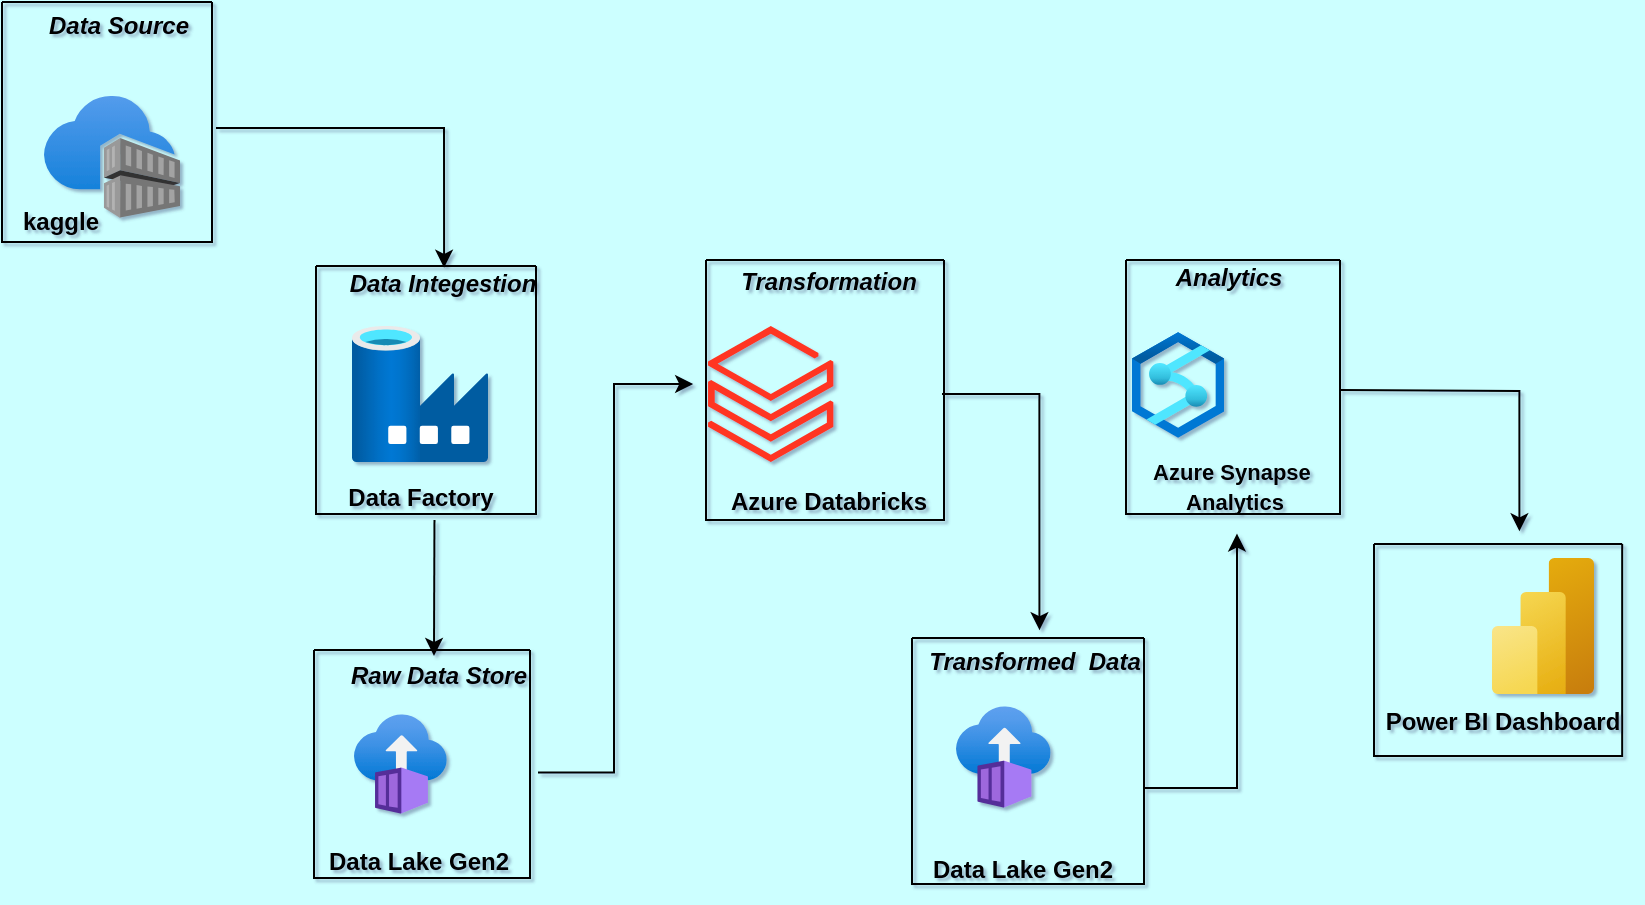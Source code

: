 <mxfile version="24.7.2" type="device">
  <diagram name="Page-1" id="LJZ-xy-sotNfpSejq-3D">
    <mxGraphModel dx="880" dy="426" grid="0" gridSize="10" guides="1" tooltips="1" connect="1" arrows="1" fold="1" page="1" pageScale="1" pageWidth="827" pageHeight="1169" background="#CCFFFF" math="0" shadow="1">
      <root>
        <mxCell id="0" />
        <mxCell id="1" parent="0" />
        <mxCell id="Ax6TJU-ZQ2saelicUnMa-1" value="" style="image;aspect=fixed;html=1;points=[];align=center;fontSize=12;image=img/lib/azure2/containers/Container_Registries.svg;" vertex="1" parent="1">
          <mxGeometry x="32" y="199" width="68" height="61" as="geometry" />
        </mxCell>
        <mxCell id="Ax6TJU-ZQ2saelicUnMa-3" value="" style="image;aspect=fixed;html=1;points=[];align=center;fontSize=12;image=img/lib/azure2/containers/Container_Instances.svg;" vertex="1" parent="1">
          <mxGeometry x="488" y="504" width="47.3" height="51" as="geometry" />
        </mxCell>
        <mxCell id="Ax6TJU-ZQ2saelicUnMa-4" value="" style="image;aspect=fixed;html=1;points=[];align=center;fontSize=12;image=img/lib/azure2/containers/Container_Instances.svg;" vertex="1" parent="1">
          <mxGeometry x="187" y="508" width="46.38" height="50" as="geometry" />
        </mxCell>
        <mxCell id="Ax6TJU-ZQ2saelicUnMa-6" value="" style="image;aspect=fixed;html=1;points=[];align=center;fontSize=12;image=img/lib/azure2/analytics/Azure_Databricks.svg;" vertex="1" parent="1">
          <mxGeometry x="364" y="314" width="62.8" height="68" as="geometry" />
        </mxCell>
        <mxCell id="Ax6TJU-ZQ2saelicUnMa-7" value="" style="image;aspect=fixed;html=1;points=[];align=center;fontSize=12;image=img/lib/azure2/analytics/Azure_Synapse_Analytics.svg;" vertex="1" parent="1">
          <mxGeometry x="576" y="317" width="46.09" height="53" as="geometry" />
        </mxCell>
        <mxCell id="Ax6TJU-ZQ2saelicUnMa-8" value="" style="image;aspect=fixed;html=1;points=[];align=center;fontSize=12;image=img/lib/azure2/analytics/Power_BI_Embedded.svg;" vertex="1" parent="1">
          <mxGeometry x="756" y="430" width="51" height="68" as="geometry" />
        </mxCell>
        <mxCell id="Ax6TJU-ZQ2saelicUnMa-9" value="" style="swimlane;startSize=0;" vertex="1" parent="1">
          <mxGeometry x="11" y="152" width="105" height="120" as="geometry" />
        </mxCell>
        <mxCell id="Ax6TJU-ZQ2saelicUnMa-10" value="&lt;font style=&quot;font-size: 12px;&quot;&gt;&lt;b&gt;&lt;i&gt;Data Source&lt;/i&gt;&lt;/b&gt;&lt;/font&gt;" style="text;html=1;align=center;verticalAlign=middle;resizable=0;points=[];autosize=1;" vertex="1" parent="1">
          <mxGeometry x="25" y="151" width="88" height="26" as="geometry" />
        </mxCell>
        <mxCell id="Ax6TJU-ZQ2saelicUnMa-11" value="&lt;b&gt;kaggle&lt;/b&gt;" style="text;html=1;align=center;verticalAlign=middle;resizable=0;points=[];autosize=1;strokeColor=none;fillColor=none;strokeWidth=0;" vertex="1" parent="1">
          <mxGeometry x="12" y="249" width="56" height="26" as="geometry" />
        </mxCell>
        <mxCell id="Ax6TJU-ZQ2saelicUnMa-12" value="" style="swimlane;startSize=0;" vertex="1" parent="1">
          <mxGeometry x="168" y="284" width="110" height="124" as="geometry" />
        </mxCell>
        <mxCell id="Ax6TJU-ZQ2saelicUnMa-2" value="" style="image;aspect=fixed;html=1;points=[];align=center;fontSize=12;image=img/lib/azure2/databases/Data_Factory.svg;" vertex="1" parent="Ax6TJU-ZQ2saelicUnMa-12">
          <mxGeometry x="18" y="30" width="68" height="68" as="geometry" />
        </mxCell>
        <mxCell id="Ax6TJU-ZQ2saelicUnMa-13" value="&lt;font style=&quot;font-size: 12px;&quot;&gt;&lt;b&gt;&lt;i&gt;Data Integestion&lt;/i&gt;&lt;/b&gt;&lt;/font&gt;" style="text;html=1;align=center;verticalAlign=middle;resizable=0;points=[];autosize=1;strokeColor=none;fillColor=none;" vertex="1" parent="1">
          <mxGeometry x="175" y="280" width="111" height="26" as="geometry" />
        </mxCell>
        <mxCell id="Ax6TJU-ZQ2saelicUnMa-14" value="&lt;b&gt;Data Factory&lt;/b&gt;" style="text;html=1;align=center;verticalAlign=middle;resizable=0;points=[];autosize=1;strokeColor=none;fillColor=none;" vertex="1" parent="1">
          <mxGeometry x="174" y="387" width="91" height="26" as="geometry" />
        </mxCell>
        <mxCell id="Ax6TJU-ZQ2saelicUnMa-15" value="" style="swimlane;startSize=0;" vertex="1" parent="1">
          <mxGeometry x="167" y="476" width="108" height="114" as="geometry" />
        </mxCell>
        <mxCell id="Ax6TJU-ZQ2saelicUnMa-16" value="&lt;font style=&quot;font-size: 12px;&quot;&gt;&lt;b&gt;&lt;i&gt;Raw Data Store&lt;/i&gt;&lt;/b&gt;&lt;/font&gt;" style="text;html=1;align=center;verticalAlign=middle;resizable=0;points=[];autosize=1;strokeColor=none;fillColor=none;" vertex="1" parent="1">
          <mxGeometry x="176" y="476" width="106" height="26" as="geometry" />
        </mxCell>
        <mxCell id="Ax6TJU-ZQ2saelicUnMa-17" value="&lt;b&gt;Data Lake Gen2&lt;/b&gt;" style="text;html=1;align=center;verticalAlign=middle;resizable=0;points=[];autosize=1;strokeColor=none;fillColor=none;" vertex="1" parent="1">
          <mxGeometry x="165" y="569" width="108" height="26" as="geometry" />
        </mxCell>
        <mxCell id="Ax6TJU-ZQ2saelicUnMa-18" value="" style="swimlane;startSize=0;" vertex="1" parent="1">
          <mxGeometry x="466" y="470" width="116" height="123" as="geometry" />
        </mxCell>
        <mxCell id="Ax6TJU-ZQ2saelicUnMa-19" value="&lt;font style=&quot;font-size: 12px;&quot;&gt;&lt;b&gt;&lt;i&gt;Transformed&amp;nbsp; Data&lt;/i&gt;&lt;/b&gt;&lt;/font&gt;" style="text;html=1;align=center;verticalAlign=middle;resizable=0;points=[];autosize=1;strokeColor=none;fillColor=none;" vertex="1" parent="1">
          <mxGeometry x="465" y="469" width="124" height="26" as="geometry" />
        </mxCell>
        <mxCell id="Ax6TJU-ZQ2saelicUnMa-20" value="&lt;b&gt;Data Lake Gen2&lt;/b&gt;" style="text;html=1;align=center;verticalAlign=middle;resizable=0;points=[];autosize=1;strokeColor=none;fillColor=none;" vertex="1" parent="1">
          <mxGeometry x="467" y="573" width="108" height="26" as="geometry" />
        </mxCell>
        <mxCell id="Ax6TJU-ZQ2saelicUnMa-21" value="" style="swimlane;startSize=0;" vertex="1" parent="1">
          <mxGeometry x="363" y="281" width="119" height="130" as="geometry" />
        </mxCell>
        <mxCell id="Ax6TJU-ZQ2saelicUnMa-23" value="&lt;b&gt;Azure Databricks&lt;/b&gt;" style="text;html=1;align=center;verticalAlign=middle;resizable=0;points=[];autosize=1;strokeColor=none;fillColor=none;" vertex="1" parent="Ax6TJU-ZQ2saelicUnMa-21">
          <mxGeometry x="3" y="108" width="116" height="26" as="geometry" />
        </mxCell>
        <mxCell id="Ax6TJU-ZQ2saelicUnMa-22" value="&lt;font style=&quot;font-size: 12px;&quot;&gt;&lt;i&gt;&lt;b&gt;Transformation&lt;/b&gt;&lt;/i&gt;&lt;/font&gt;" style="text;html=1;align=center;verticalAlign=middle;resizable=0;points=[];autosize=1;strokeColor=none;fillColor=none;" vertex="1" parent="1">
          <mxGeometry x="371" y="279" width="106" height="26" as="geometry" />
        </mxCell>
        <mxCell id="Ax6TJU-ZQ2saelicUnMa-24" value="" style="swimlane;startSize=0;gradientColor=none;swimlaneFillColor=none;" vertex="1" parent="1">
          <mxGeometry x="573" y="281" width="107" height="127" as="geometry" />
        </mxCell>
        <mxCell id="Ax6TJU-ZQ2saelicUnMa-25" value="&lt;font style=&quot;font-size: 12px;&quot;&gt;&lt;i&gt;&lt;b&gt;Analytics&lt;/b&gt;&lt;/i&gt;&lt;/font&gt;" style="text;html=1;align=center;verticalAlign=middle;resizable=0;points=[];autosize=1;strokeColor=none;fillColor=none;" vertex="1" parent="1">
          <mxGeometry x="588" y="277" width="71" height="26" as="geometry" />
        </mxCell>
        <mxCell id="Ax6TJU-ZQ2saelicUnMa-26" value="&lt;font style=&quot;font-size: 11px;&quot;&gt;&lt;b&gt;Azure Synapse&amp;nbsp;&lt;/b&gt;&lt;/font&gt;&lt;div&gt;&lt;font style=&quot;font-size: 11px;&quot;&gt;&lt;b&gt;Analytics&lt;/b&gt;&lt;/font&gt;&lt;/div&gt;" style="text;html=1;align=center;verticalAlign=middle;resizable=0;points=[];autosize=1;strokeColor=none;fillColor=none;" vertex="1" parent="1">
          <mxGeometry x="577" y="373" width="100" height="41" as="geometry" />
        </mxCell>
        <mxCell id="Ax6TJU-ZQ2saelicUnMa-27" value="&lt;b&gt;Power BI Dashboard&lt;/b&gt;" style="text;html=1;align=center;verticalAlign=middle;resizable=0;points=[];autosize=1;strokeColor=none;fillColor=none;" vertex="1" parent="1">
          <mxGeometry x="693" y="499" width="135" height="26" as="geometry" />
        </mxCell>
        <mxCell id="Ax6TJU-ZQ2saelicUnMa-28" value="" style="swimlane;startSize=0;" vertex="1" parent="1">
          <mxGeometry x="697" y="423" width="124.09" height="106" as="geometry">
            <mxRectangle x="697" y="423" width="50" height="44" as="alternateBounds" />
          </mxGeometry>
        </mxCell>
        <mxCell id="Ax6TJU-ZQ2saelicUnMa-29" value="" style="endArrow=classic;html=1;rounded=0;entryX=0.514;entryY=0.188;entryDx=0;entryDy=0;entryPerimeter=0;" edge="1" parent="1" target="Ax6TJU-ZQ2saelicUnMa-13">
          <mxGeometry width="50" height="50" relative="1" as="geometry">
            <mxPoint x="118" y="215" as="sourcePoint" />
            <mxPoint x="168" y="165" as="targetPoint" />
            <Array as="points">
              <mxPoint x="232" y="215" />
            </Array>
          </mxGeometry>
        </mxCell>
        <mxCell id="Ax6TJU-ZQ2saelicUnMa-30" value="" style="endArrow=classic;html=1;rounded=0;exitX=0.651;exitY=1.231;exitDx=0;exitDy=0;exitPerimeter=0;" edge="1" parent="1">
          <mxGeometry width="50" height="50" relative="1" as="geometry">
            <mxPoint x="227.241" y="411.006" as="sourcePoint" />
            <mxPoint x="227" y="479" as="targetPoint" />
          </mxGeometry>
        </mxCell>
        <mxCell id="Ax6TJU-ZQ2saelicUnMa-31" value="" style="endArrow=classic;html=1;rounded=0;entryX=-0.065;entryY=0.554;entryDx=0;entryDy=0;entryPerimeter=0;edgeStyle=orthogonalEdgeStyle;" edge="1" parent="1">
          <mxGeometry width="50" height="50" relative="1" as="geometry">
            <mxPoint x="279" y="537.2" as="sourcePoint" />
            <mxPoint x="356.59" y="343.004" as="targetPoint" />
            <Array as="points">
              <mxPoint x="317" y="537" />
              <mxPoint x="317" y="343" />
            </Array>
          </mxGeometry>
        </mxCell>
        <mxCell id="Ax6TJU-ZQ2saelicUnMa-32" value="" style="endArrow=classic;html=1;rounded=0;entryX=0.522;entryY=-0.113;entryDx=0;entryDy=0;entryPerimeter=0;edgeStyle=orthogonalEdgeStyle;" edge="1" parent="1" target="Ax6TJU-ZQ2saelicUnMa-19">
          <mxGeometry width="50" height="50" relative="1" as="geometry">
            <mxPoint x="481" y="348" as="sourcePoint" />
            <mxPoint x="531" y="298" as="targetPoint" />
            <Array as="points">
              <mxPoint x="530" y="348" />
            </Array>
          </mxGeometry>
        </mxCell>
        <mxCell id="Ax6TJU-ZQ2saelicUnMa-35" value="" style="endArrow=classic;html=1;rounded=0;entryX=0.515;entryY=1.093;entryDx=0;entryDy=0;entryPerimeter=0;edgeStyle=orthogonalEdgeStyle;" edge="1" parent="1" target="Ax6TJU-ZQ2saelicUnMa-26">
          <mxGeometry width="50" height="50" relative="1" as="geometry">
            <mxPoint x="582" y="545" as="sourcePoint" />
            <mxPoint x="632" y="495" as="targetPoint" />
            <Array as="points">
              <mxPoint x="629" y="545" />
            </Array>
          </mxGeometry>
        </mxCell>
        <mxCell id="Ax6TJU-ZQ2saelicUnMa-36" value="" style="endArrow=classic;html=1;rounded=0;entryX=0.586;entryY=-0.06;entryDx=0;entryDy=0;entryPerimeter=0;edgeStyle=orthogonalEdgeStyle;" edge="1" parent="1" target="Ax6TJU-ZQ2saelicUnMa-28">
          <mxGeometry width="50" height="50" relative="1" as="geometry">
            <mxPoint x="680" y="346" as="sourcePoint" />
            <mxPoint x="730" y="296" as="targetPoint" />
          </mxGeometry>
        </mxCell>
      </root>
    </mxGraphModel>
  </diagram>
</mxfile>
